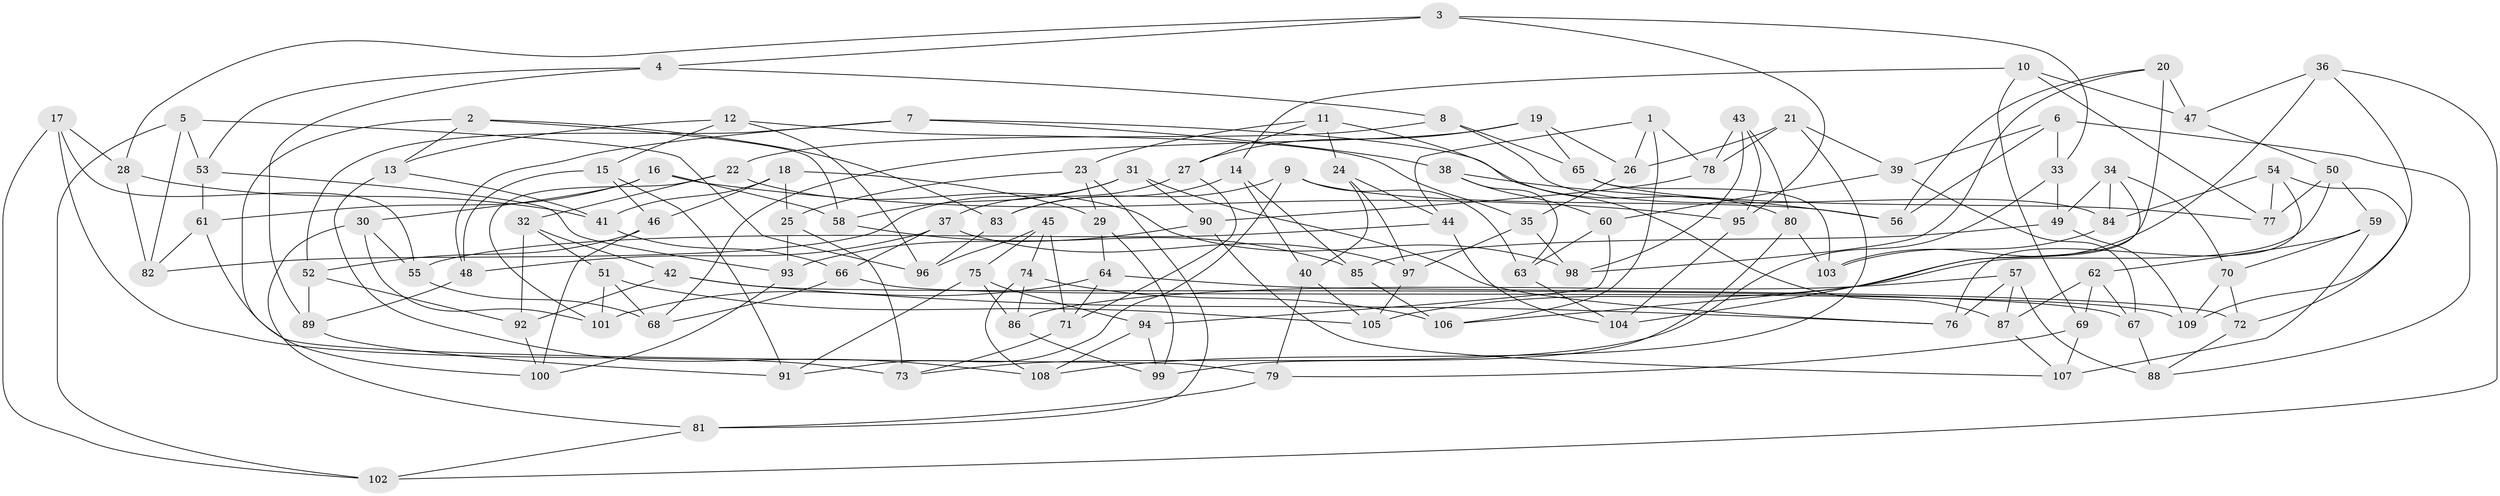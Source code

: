 // coarse degree distribution, {6: 0.5909090909090909, 4: 0.3484848484848485, 5: 0.06060606060606061}
// Generated by graph-tools (version 1.1) at 2025/42/03/06/25 10:42:19]
// undirected, 109 vertices, 218 edges
graph export_dot {
graph [start="1"]
  node [color=gray90,style=filled];
  1;
  2;
  3;
  4;
  5;
  6;
  7;
  8;
  9;
  10;
  11;
  12;
  13;
  14;
  15;
  16;
  17;
  18;
  19;
  20;
  21;
  22;
  23;
  24;
  25;
  26;
  27;
  28;
  29;
  30;
  31;
  32;
  33;
  34;
  35;
  36;
  37;
  38;
  39;
  40;
  41;
  42;
  43;
  44;
  45;
  46;
  47;
  48;
  49;
  50;
  51;
  52;
  53;
  54;
  55;
  56;
  57;
  58;
  59;
  60;
  61;
  62;
  63;
  64;
  65;
  66;
  67;
  68;
  69;
  70;
  71;
  72;
  73;
  74;
  75;
  76;
  77;
  78;
  79;
  80;
  81;
  82;
  83;
  84;
  85;
  86;
  87;
  88;
  89;
  90;
  91;
  92;
  93;
  94;
  95;
  96;
  97;
  98;
  99;
  100;
  101;
  102;
  103;
  104;
  105;
  106;
  107;
  108;
  109;
  1 -- 106;
  1 -- 78;
  1 -- 44;
  1 -- 26;
  2 -- 83;
  2 -- 58;
  2 -- 100;
  2 -- 13;
  3 -- 4;
  3 -- 33;
  3 -- 28;
  3 -- 95;
  4 -- 8;
  4 -- 53;
  4 -- 89;
  5 -- 102;
  5 -- 53;
  5 -- 96;
  5 -- 82;
  6 -- 33;
  6 -- 39;
  6 -- 56;
  6 -- 88;
  7 -- 38;
  7 -- 48;
  7 -- 52;
  7 -- 80;
  8 -- 65;
  8 -- 84;
  8 -- 22;
  9 -- 63;
  9 -- 56;
  9 -- 83;
  9 -- 91;
  10 -- 47;
  10 -- 14;
  10 -- 77;
  10 -- 69;
  11 -- 87;
  11 -- 23;
  11 -- 27;
  11 -- 24;
  12 -- 13;
  12 -- 96;
  12 -- 15;
  12 -- 35;
  13 -- 41;
  13 -- 108;
  14 -- 83;
  14 -- 85;
  14 -- 40;
  15 -- 48;
  15 -- 91;
  15 -- 46;
  16 -- 61;
  16 -- 95;
  16 -- 58;
  16 -- 30;
  17 -- 28;
  17 -- 102;
  17 -- 55;
  17 -- 73;
  18 -- 25;
  18 -- 29;
  18 -- 41;
  18 -- 46;
  19 -- 27;
  19 -- 26;
  19 -- 65;
  19 -- 68;
  20 -- 47;
  20 -- 56;
  20 -- 98;
  20 -- 106;
  21 -- 78;
  21 -- 108;
  21 -- 26;
  21 -- 39;
  22 -- 98;
  22 -- 32;
  22 -- 101;
  23 -- 25;
  23 -- 29;
  23 -- 81;
  24 -- 44;
  24 -- 40;
  24 -- 97;
  25 -- 93;
  25 -- 73;
  26 -- 35;
  27 -- 71;
  27 -- 37;
  28 -- 41;
  28 -- 82;
  29 -- 99;
  29 -- 64;
  30 -- 55;
  30 -- 101;
  30 -- 81;
  31 -- 90;
  31 -- 58;
  31 -- 76;
  31 -- 82;
  32 -- 42;
  32 -- 92;
  32 -- 51;
  33 -- 73;
  33 -- 49;
  34 -- 70;
  34 -- 104;
  34 -- 84;
  34 -- 49;
  35 -- 98;
  35 -- 97;
  36 -- 109;
  36 -- 103;
  36 -- 102;
  36 -- 47;
  37 -- 66;
  37 -- 48;
  37 -- 97;
  38 -- 63;
  38 -- 56;
  38 -- 60;
  39 -- 60;
  39 -- 67;
  40 -- 105;
  40 -- 79;
  41 -- 66;
  42 -- 76;
  42 -- 67;
  42 -- 92;
  43 -- 98;
  43 -- 80;
  43 -- 78;
  43 -- 95;
  44 -- 55;
  44 -- 104;
  45 -- 75;
  45 -- 74;
  45 -- 71;
  45 -- 96;
  46 -- 52;
  46 -- 100;
  47 -- 50;
  48 -- 89;
  49 -- 109;
  49 -- 85;
  50 -- 59;
  50 -- 77;
  50 -- 105;
  51 -- 101;
  51 -- 105;
  51 -- 68;
  52 -- 92;
  52 -- 89;
  53 -- 93;
  53 -- 61;
  54 -- 84;
  54 -- 76;
  54 -- 72;
  54 -- 77;
  55 -- 68;
  57 -- 88;
  57 -- 87;
  57 -- 76;
  57 -- 86;
  58 -- 85;
  59 -- 70;
  59 -- 62;
  59 -- 107;
  60 -- 63;
  60 -- 94;
  61 -- 82;
  61 -- 79;
  62 -- 87;
  62 -- 69;
  62 -- 67;
  63 -- 104;
  64 -- 101;
  64 -- 71;
  64 -- 72;
  65 -- 77;
  65 -- 103;
  66 -- 109;
  66 -- 68;
  67 -- 88;
  69 -- 79;
  69 -- 107;
  70 -- 72;
  70 -- 109;
  71 -- 73;
  72 -- 88;
  74 -- 86;
  74 -- 106;
  74 -- 108;
  75 -- 91;
  75 -- 86;
  75 -- 94;
  78 -- 90;
  79 -- 81;
  80 -- 99;
  80 -- 103;
  81 -- 102;
  83 -- 96;
  84 -- 103;
  85 -- 106;
  86 -- 99;
  87 -- 107;
  89 -- 91;
  90 -- 93;
  90 -- 107;
  92 -- 100;
  93 -- 100;
  94 -- 99;
  94 -- 108;
  95 -- 104;
  97 -- 105;
}
